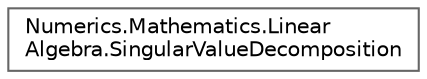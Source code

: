 digraph "Graphical Class Hierarchy"
{
 // LATEX_PDF_SIZE
  bgcolor="transparent";
  edge [fontname=Helvetica,fontsize=10,labelfontname=Helvetica,labelfontsize=10];
  node [fontname=Helvetica,fontsize=10,shape=box,height=0.2,width=0.4];
  rankdir="LR";
  Node0 [id="Node000000",label="Numerics.Mathematics.Linear\lAlgebra.SingularValueDecomposition",height=0.2,width=0.4,color="grey40", fillcolor="white", style="filled",URL="$class_numerics_1_1_mathematics_1_1_linear_algebra_1_1_singular_value_decomposition.html",tooltip="A class for solving a set of linear equations using Singular Value Decomposition."];
}
